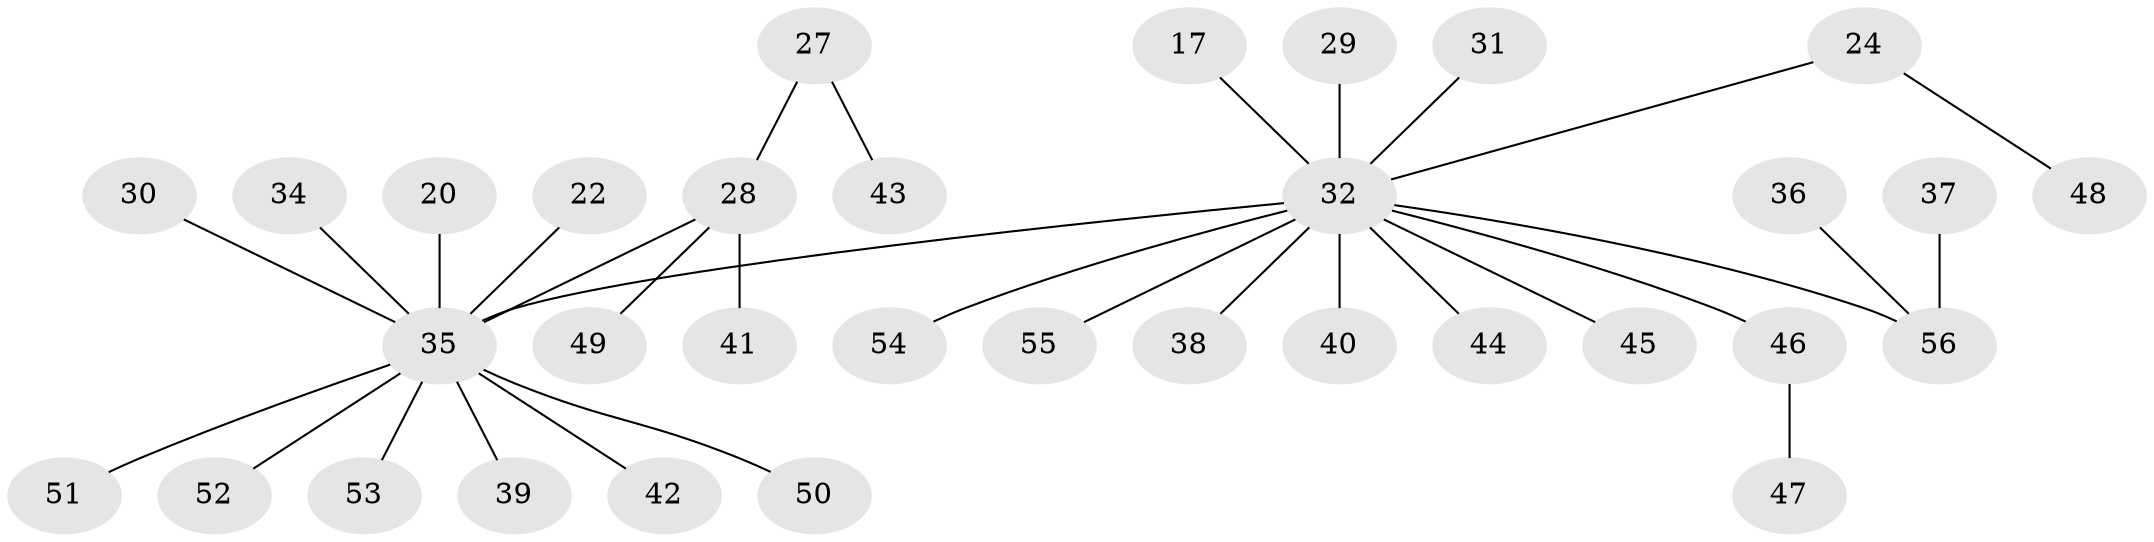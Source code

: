 // original degree distribution, {5: 0.017857142857142856, 4: 0.14285714285714285, 7: 0.017857142857142856, 2: 0.14285714285714285, 3: 0.125, 1: 0.5535714285714286}
// Generated by graph-tools (version 1.1) at 2025/45/03/04/25 21:45:31]
// undirected, 33 vertices, 32 edges
graph export_dot {
graph [start="1"]
  node [color=gray90,style=filled];
  17;
  20;
  22;
  24;
  27;
  28 [super="+10+11+15"];
  29;
  30 [super="+13"];
  31;
  32 [super="+5+9+16+26"];
  34;
  35 [super="+25+12"];
  36;
  37;
  38;
  39;
  40 [super="+19"];
  41;
  42;
  43;
  44;
  45;
  46 [super="+33"];
  47;
  48;
  49;
  50;
  51;
  52 [super="+18"];
  53;
  54;
  55;
  56 [super="+21"];
  17 -- 32;
  20 -- 35;
  22 -- 35;
  24 -- 48;
  24 -- 32;
  27 -- 43;
  27 -- 28;
  28 -- 41;
  28 -- 49;
  28 -- 35;
  29 -- 32;
  30 -- 35;
  31 -- 32;
  32 -- 54;
  32 -- 44;
  32 -- 38;
  32 -- 55;
  32 -- 35 [weight=2];
  32 -- 45;
  32 -- 46;
  32 -- 40;
  32 -- 56;
  34 -- 35;
  35 -- 39;
  35 -- 42;
  35 -- 50;
  35 -- 51;
  35 -- 53;
  35 -- 52;
  36 -- 56;
  37 -- 56;
  46 -- 47;
}
